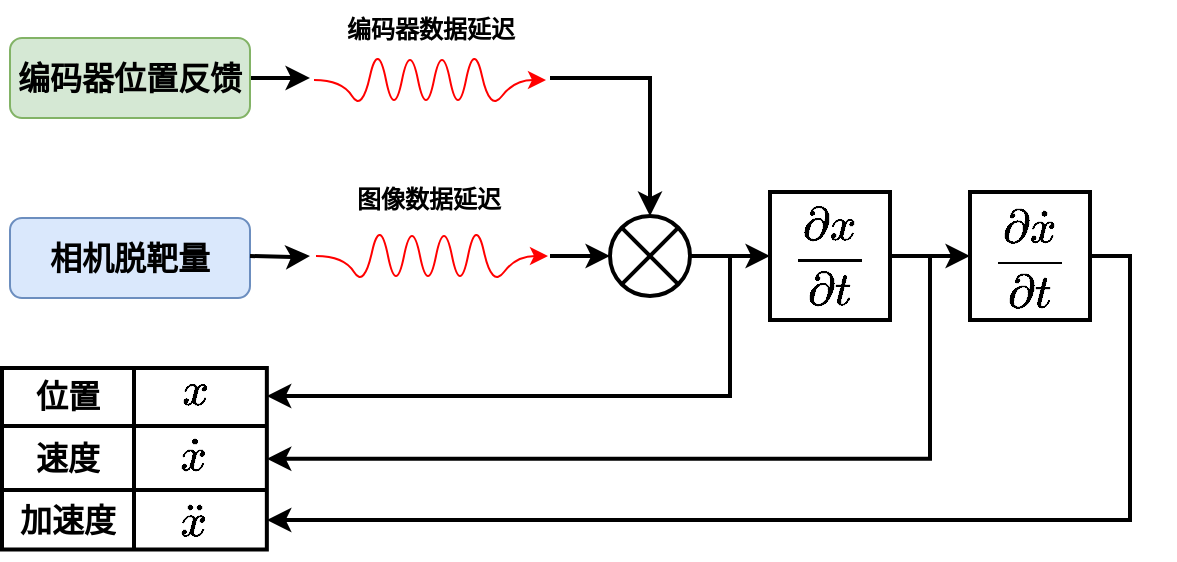 <mxfile version="20.2.7" type="github" pages="2">
  <diagram id="kPWaynz6aoJH5VI-K3gA" name="第 1 页">
    <mxGraphModel dx="833" dy="575" grid="1" gridSize="5" guides="1" tooltips="1" connect="1" arrows="1" fold="1" page="1" pageScale="1" pageWidth="1169" pageHeight="827" math="1" shadow="0">
      <root>
        <mxCell id="0" />
        <mxCell id="1" parent="0" />
        <mxCell id="ETjB2wZACqDURuIevtS6-14" value="" style="verticalLabelPosition=bottom;verticalAlign=top;html=1;shape=mxgraph.flowchart.or;strokeColor=default;strokeWidth=2;" vertex="1" parent="1">
          <mxGeometry x="440" y="244" width="40" height="40" as="geometry" />
        </mxCell>
        <mxCell id="ETjB2wZACqDURuIevtS6-5" value="" style="edgeStyle=orthogonalEdgeStyle;rounded=0;orthogonalLoop=1;jettySize=auto;html=1;strokeWidth=2;exitX=1;exitY=0.5;exitDx=0;exitDy=0;" edge="1" parent="1" source="ETjB2wZACqDURuIevtS6-1">
          <mxGeometry relative="1" as="geometry">
            <mxPoint x="290" y="175" as="targetPoint" />
            <Array as="points">
              <mxPoint x="275" y="175" />
              <mxPoint x="275" y="175" />
            </Array>
          </mxGeometry>
        </mxCell>
        <mxCell id="ETjB2wZACqDURuIevtS6-1" value="编码器位置反馈" style="rounded=1;whiteSpace=wrap;html=1;fillColor=#d5e8d4;strokeColor=#82b366;fontStyle=1;fontSize=16;" vertex="1" parent="1">
          <mxGeometry x="140" y="155" width="120" height="40" as="geometry" />
        </mxCell>
        <mxCell id="ETjB2wZACqDURuIevtS6-3" value="相机脱靶量" style="rounded=1;whiteSpace=wrap;html=1;fillColor=#dae8fc;strokeColor=#6c8ebf;fontStyle=1;fontSize=16;" vertex="1" parent="1">
          <mxGeometry x="140" y="245" width="120" height="40" as="geometry" />
        </mxCell>
        <mxCell id="ETjB2wZACqDURuIevtS6-13" style="edgeStyle=orthogonalEdgeStyle;rounded=0;orthogonalLoop=1;jettySize=auto;html=1;exitX=1;exitY=0.5;exitDx=0;exitDy=0;entryX=0.5;entryY=0;entryDx=0;entryDy=0;entryPerimeter=0;strokeWidth=2;" edge="1" parent="1" source="ETjB2wZACqDURuIevtS6-4" target="ETjB2wZACqDURuIevtS6-14">
          <mxGeometry relative="1" as="geometry">
            <mxPoint x="487" y="250" as="targetPoint" />
          </mxGeometry>
        </mxCell>
        <mxCell id="ETjB2wZACqDURuIevtS6-4" value="" style="rounded=1;whiteSpace=wrap;html=1;strokeColor=none;" vertex="1" parent="1">
          <mxGeometry x="290" y="145" width="120" height="60" as="geometry" />
        </mxCell>
        <mxCell id="ETjB2wZACqDURuIevtS6-8" value="" style="curved=1;endArrow=classic;html=1;rounded=0;strokeColor=#FF0000;" edge="1" parent="1">
          <mxGeometry width="50" height="50" relative="1" as="geometry">
            <mxPoint x="292" y="176" as="sourcePoint" />
            <mxPoint x="408" y="176" as="targetPoint" />
            <Array as="points">
              <mxPoint x="306" y="176" />
              <mxPoint x="316" y="192" />
              <mxPoint x="324" y="156" />
              <mxPoint x="332" y="196" />
              <mxPoint x="340" y="156" />
              <mxPoint x="348" y="196" />
              <mxPoint x="356" y="156" />
              <mxPoint x="364" y="196" />
              <mxPoint x="372" y="156" />
              <mxPoint x="380" y="192" />
              <mxPoint x="392" y="176" />
            </Array>
          </mxGeometry>
        </mxCell>
        <mxCell id="ETjB2wZACqDURuIevtS6-10" value="" style="edgeStyle=orthogonalEdgeStyle;rounded=0;orthogonalLoop=1;jettySize=auto;html=1;strokeWidth=2;" edge="1" parent="1" target="ETjB2wZACqDURuIevtS6-11">
          <mxGeometry relative="1" as="geometry">
            <mxPoint x="260" y="264" as="sourcePoint" />
          </mxGeometry>
        </mxCell>
        <mxCell id="ETjB2wZACqDURuIevtS6-17" style="edgeStyle=orthogonalEdgeStyle;rounded=0;orthogonalLoop=1;jettySize=auto;html=1;exitX=1;exitY=0.5;exitDx=0;exitDy=0;entryX=0;entryY=0.5;entryDx=0;entryDy=0;entryPerimeter=0;strokeWidth=2;" edge="1" parent="1" source="ETjB2wZACqDURuIevtS6-11" target="ETjB2wZACqDURuIevtS6-14">
          <mxGeometry relative="1" as="geometry" />
        </mxCell>
        <mxCell id="ETjB2wZACqDURuIevtS6-11" value="" style="rounded=1;whiteSpace=wrap;html=1;strokeColor=none;" vertex="1" parent="1">
          <mxGeometry x="290" y="234" width="120" height="60" as="geometry" />
        </mxCell>
        <mxCell id="ETjB2wZACqDURuIevtS6-9" value="" style="curved=1;endArrow=classic;html=1;rounded=0;strokeColor=#FF0000;" edge="1" parent="1">
          <mxGeometry width="50" height="50" relative="1" as="geometry">
            <mxPoint x="293.0" y="264" as="sourcePoint" />
            <mxPoint x="409" y="264" as="targetPoint" />
            <Array as="points">
              <mxPoint x="307" y="264" />
              <mxPoint x="317" y="280" />
              <mxPoint x="325" y="244" />
              <mxPoint x="333" y="284" />
              <mxPoint x="341" y="244" />
              <mxPoint x="349" y="284" />
              <mxPoint x="357" y="244" />
              <mxPoint x="365" y="284" />
              <mxPoint x="373" y="244" />
              <mxPoint x="381" y="280" />
              <mxPoint x="393" y="264" />
            </Array>
          </mxGeometry>
        </mxCell>
        <mxCell id="ETjB2wZACqDURuIevtS6-23" value="" style="edgeStyle=orthogonalEdgeStyle;rounded=0;orthogonalLoop=1;jettySize=auto;html=1;fontFamily=微软雅黑;strokeWidth=2;" edge="1" parent="1" source="ETjB2wZACqDURuIevtS6-14" target="ETjB2wZACqDURuIevtS6-22">
          <mxGeometry relative="1" as="geometry" />
        </mxCell>
        <mxCell id="ETjB2wZACqDURuIevtS6-60" style="edgeStyle=orthogonalEdgeStyle;rounded=0;orthogonalLoop=1;jettySize=auto;html=1;exitX=1;exitY=0.5;exitDx=0;exitDy=0;exitPerimeter=0;entryX=1;entryY=0.5;entryDx=0;entryDy=0;fontFamily=微软雅黑;fontSize=23;strokeWidth=2;" edge="1" parent="1" source="ETjB2wZACqDURuIevtS6-14" target="ETjB2wZACqDURuIevtS6-25">
          <mxGeometry relative="1" as="geometry">
            <Array as="points">
              <mxPoint x="500" y="264" />
              <mxPoint x="500" y="334" />
              <mxPoint x="268" y="334" />
            </Array>
          </mxGeometry>
        </mxCell>
        <mxCell id="ETjB2wZACqDURuIevtS6-19" value="编码器数据延迟" style="text;html=1;resizable=0;autosize=1;align=center;verticalAlign=middle;points=[];fillColor=none;strokeColor=none;rounded=0;fontFamily=微软雅黑;fontStyle=1" vertex="1" parent="1">
          <mxGeometry x="297.5" y="136" width="105" height="30" as="geometry" />
        </mxCell>
        <mxCell id="ETjB2wZACqDURuIevtS6-21" value="图像数据延迟" style="text;html=1;resizable=0;autosize=1;align=center;verticalAlign=middle;points=[];fillColor=none;strokeColor=none;rounded=0;fontFamily=微软雅黑;fontStyle=1" vertex="1" parent="1">
          <mxGeometry x="301" y="221" width="95" height="30" as="geometry" />
        </mxCell>
        <mxCell id="ETjB2wZACqDURuIevtS6-43" value="" style="edgeStyle=orthogonalEdgeStyle;rounded=0;orthogonalLoop=1;jettySize=auto;html=1;fontFamily=微软雅黑;fontSize=23;strokeWidth=2;" edge="1" parent="1" source="ETjB2wZACqDURuIevtS6-22" target="ETjB2wZACqDURuIevtS6-42">
          <mxGeometry relative="1" as="geometry" />
        </mxCell>
        <mxCell id="ETjB2wZACqDURuIevtS6-61" style="edgeStyle=orthogonalEdgeStyle;rounded=0;orthogonalLoop=1;jettySize=auto;html=1;exitX=1;exitY=0.5;exitDx=0;exitDy=0;fontFamily=微软雅黑;fontSize=23;strokeWidth=2;entryX=1;entryY=0.5;entryDx=0;entryDy=0;" edge="1" parent="1" source="ETjB2wZACqDURuIevtS6-22" target="ETjB2wZACqDURuIevtS6-24">
          <mxGeometry relative="1" as="geometry">
            <mxPoint x="310" y="360" as="targetPoint" />
            <Array as="points">
              <mxPoint x="600" y="264" />
              <mxPoint x="600" y="365" />
            </Array>
          </mxGeometry>
        </mxCell>
        <mxCell id="ETjB2wZACqDURuIevtS6-22" value="\[\frac{{\partial x}}{{\partial t}}\]" style="whiteSpace=wrap;html=1;verticalAlign=middle;fontSize=23;fontFamily=Times New Roman;fontStyle=1;strokeWidth=2;" vertex="1" parent="1">
          <mxGeometry x="520" y="232" width="60" height="64" as="geometry" />
        </mxCell>
        <mxCell id="ETjB2wZACqDURuIevtS6-58" style="edgeStyle=orthogonalEdgeStyle;rounded=0;orthogonalLoop=1;jettySize=auto;html=1;exitX=1;exitY=0.5;exitDx=0;exitDy=0;fontFamily=微软雅黑;fontSize=23;strokeWidth=2;entryX=1;entryY=0.5;entryDx=0;entryDy=0;" edge="1" parent="1" source="ETjB2wZACqDURuIevtS6-42" target="ETjB2wZACqDURuIevtS6-33">
          <mxGeometry relative="1" as="geometry">
            <mxPoint x="365" y="470" as="targetPoint" />
          </mxGeometry>
        </mxCell>
        <mxCell id="ETjB2wZACqDURuIevtS6-42" value="\[\frac{{\partial \dot x}}{{\partial t}}\]" style="rounded=0;whiteSpace=wrap;html=1;fontSize=23;fontFamily=Times New Roman;fontStyle=1;strokeWidth=2;" vertex="1" parent="1">
          <mxGeometry x="620" y="232" width="60" height="64" as="geometry" />
        </mxCell>
        <mxCell id="ETjB2wZACqDURuIevtS6-63" value="" style="group;strokeWidth=1;strokeColor=none;" vertex="1" connectable="0" parent="1">
          <mxGeometry x="440" y="244" width="40" height="40" as="geometry" />
        </mxCell>
        <mxCell id="ETjB2wZACqDURuIevtS6-15" value="" style="shape=image;html=1;verticalAlign=top;verticalLabelPosition=bottom;labelBackgroundColor=#ffffff;imageAspect=0;aspect=fixed;image=https://cdn3.iconfinder.com/data/icons/user-interface-169/32/plus-128.png;strokeColor=default;" vertex="1" parent="ETjB2wZACqDURuIevtS6-63">
          <mxGeometry x="10" width="20" height="20" as="geometry" />
        </mxCell>
        <mxCell id="ETjB2wZACqDURuIevtS6-16" value="" style="shape=image;html=1;verticalAlign=top;verticalLabelPosition=bottom;labelBackgroundColor=#ffffff;imageAspect=0;aspect=fixed;image=https://cdn3.iconfinder.com/data/icons/user-interface-169/32/plus-128.png;strokeColor=default;" vertex="1" parent="ETjB2wZACqDURuIevtS6-63">
          <mxGeometry y="10" width="20" height="20" as="geometry" />
        </mxCell>
        <mxCell id="ETjB2wZACqDURuIevtS6-24" value="" style="shape=table;whiteSpace=wrap;startSize=0;container=1;collapsible=0;childLayout=tableLayout;fontFamily=微软雅黑;fontSize=16;strokeColor=default;html=1;strokeWidth=2;" vertex="1" parent="1">
          <mxGeometry x="136" y="319.995" width="132.427" height="90.728" as="geometry" />
        </mxCell>
        <mxCell id="ETjB2wZACqDURuIevtS6-25" value="" style="shape=tableRow;horizontal=0;startSize=0;swimlaneHead=0;swimlaneBody=0;top=0;left=0;bottom=0;right=0;collapsible=0;dropTarget=0;fillColor=none;points=[[0,0.5],[1,0.5]];portConstraint=eastwest;fontFamily=Times New Roman;fontSize=23;strokeColor=default;" vertex="1" parent="ETjB2wZACqDURuIevtS6-24">
          <mxGeometry width="132.427" height="29" as="geometry" />
        </mxCell>
        <mxCell id="ETjB2wZACqDURuIevtS6-26" value="位置" style="shape=partialRectangle;html=1;whiteSpace=wrap;connectable=0;fillColor=none;top=0;left=0;bottom=0;right=0;overflow=hidden;fontFamily=Times New Roman;fontSize=16;strokeColor=default;fontStyle=1" vertex="1" parent="ETjB2wZACqDURuIevtS6-25">
          <mxGeometry width="66" height="29" as="geometry">
            <mxRectangle width="66" height="29" as="alternateBounds" />
          </mxGeometry>
        </mxCell>
        <mxCell id="ETjB2wZACqDURuIevtS6-27" value="" style="shape=partialRectangle;html=1;whiteSpace=wrap;connectable=0;fillColor=none;top=0;left=0;bottom=0;right=0;overflow=hidden;fontFamily=Times New Roman;fontSize=16;strokeColor=default;verticalAlign=middle;labelPosition=center;verticalLabelPosition=middle;align=center;" vertex="1" parent="ETjB2wZACqDURuIevtS6-25">
          <mxGeometry x="66" width="66" height="29" as="geometry">
            <mxRectangle width="66" height="29" as="alternateBounds" />
          </mxGeometry>
        </mxCell>
        <mxCell id="ETjB2wZACqDURuIevtS6-29" value="" style="shape=tableRow;horizontal=0;startSize=0;swimlaneHead=0;swimlaneBody=0;top=0;left=0;bottom=0;right=0;collapsible=0;dropTarget=0;fillColor=none;points=[[0,0.5],[1,0.5]];portConstraint=eastwest;fontFamily=Times New Roman;fontSize=23;strokeColor=default;" vertex="1" parent="ETjB2wZACqDURuIevtS6-24">
          <mxGeometry y="29" width="132.427" height="32" as="geometry" />
        </mxCell>
        <mxCell id="ETjB2wZACqDURuIevtS6-30" value="&lt;b&gt;速度&lt;/b&gt;" style="shape=partialRectangle;html=1;whiteSpace=wrap;connectable=0;fillColor=none;top=0;left=0;bottom=0;right=0;overflow=hidden;fontFamily=Times New Roman;fontSize=16;strokeColor=default;" vertex="1" parent="ETjB2wZACqDURuIevtS6-29">
          <mxGeometry width="66" height="32" as="geometry">
            <mxRectangle width="66" height="32" as="alternateBounds" />
          </mxGeometry>
        </mxCell>
        <mxCell id="ETjB2wZACqDURuIevtS6-31" value="" style="shape=partialRectangle;html=1;whiteSpace=wrap;connectable=0;fillColor=none;top=0;left=0;bottom=0;right=0;overflow=hidden;fontFamily=Times New Roman;fontSize=23;strokeColor=default;" vertex="1" parent="ETjB2wZACqDURuIevtS6-29">
          <mxGeometry x="66" width="66" height="32" as="geometry">
            <mxRectangle width="66" height="32" as="alternateBounds" />
          </mxGeometry>
        </mxCell>
        <mxCell id="ETjB2wZACqDURuIevtS6-33" value="" style="shape=tableRow;horizontal=0;startSize=0;swimlaneHead=0;swimlaneBody=0;top=0;left=0;bottom=0;right=0;collapsible=0;dropTarget=0;fillColor=none;points=[[0,0.5],[1,0.5]];portConstraint=eastwest;fontFamily=Times New Roman;fontSize=23;strokeColor=default;" vertex="1" parent="ETjB2wZACqDURuIevtS6-24">
          <mxGeometry y="61" width="132.427" height="30" as="geometry" />
        </mxCell>
        <mxCell id="ETjB2wZACqDURuIevtS6-34" value="&lt;b&gt;加速度&lt;/b&gt;" style="shape=partialRectangle;html=1;whiteSpace=wrap;connectable=0;fillColor=none;top=0;left=0;bottom=0;right=0;overflow=hidden;fontFamily=Times New Roman;fontSize=16;strokeColor=default;" vertex="1" parent="ETjB2wZACqDURuIevtS6-33">
          <mxGeometry width="66" height="30" as="geometry">
            <mxRectangle width="66" height="30" as="alternateBounds" />
          </mxGeometry>
        </mxCell>
        <mxCell id="ETjB2wZACqDURuIevtS6-35" value="" style="shape=partialRectangle;html=1;whiteSpace=wrap;connectable=0;fillColor=none;top=0;left=0;bottom=0;right=0;overflow=hidden;fontFamily=Times New Roman;fontSize=23;strokeColor=default;" vertex="1" parent="ETjB2wZACqDURuIevtS6-33">
          <mxGeometry x="66" width="66" height="30" as="geometry">
            <mxRectangle width="66" height="30" as="alternateBounds" />
          </mxGeometry>
        </mxCell>
        <mxCell id="ETjB2wZACqDURuIevtS6-41" value="&lt;span style=&quot;font-family: &amp;quot;Times New Roman&amp;quot;;&quot;&gt;\[\ddot x\]&lt;/span&gt;" style="text;html=1;resizable=0;autosize=1;align=center;verticalAlign=middle;points=[];fillColor=none;strokeColor=none;rounded=0;fontFamily=微软雅黑;fontSize=23;" vertex="1" parent="1">
          <mxGeometry x="175" y="375" width="112" height="41" as="geometry" />
        </mxCell>
        <mxCell id="ETjB2wZACqDURuIevtS6-51" value="&lt;span style=&quot;font-family: &amp;quot;Times New Roman&amp;quot;; font-size: 23px;&quot;&gt;\[\dot x\]&lt;/span&gt;" style="text;html=1;resizable=0;autosize=1;align=center;verticalAlign=middle;points=[];fillColor=none;strokeColor=none;rounded=0;fontFamily=微软雅黑;fontSize=16;" vertex="1" parent="1">
          <mxGeometry x="181" y="343" width="100" height="41" as="geometry" />
        </mxCell>
        <mxCell id="ETjB2wZACqDURuIevtS6-52" value="&lt;span style=&quot;font-family: &amp;quot;Times New Roman&amp;quot;;&quot;&gt;&lt;font style=&quot;font-size: 23px;&quot;&gt;\[x\]&lt;/font&gt;&lt;/span&gt;" style="text;html=1;resizable=0;autosize=1;align=center;verticalAlign=middle;points=[];fillColor=none;strokeColor=none;rounded=0;fontFamily=微软雅黑;fontSize=16;" vertex="1" parent="1">
          <mxGeometry x="202" y="310" width="59" height="41" as="geometry" />
        </mxCell>
      </root>
    </mxGraphModel>
  </diagram>
  <diagram id="sKNVliwVskS0EIgR3bHg" name="第 2 页">
    <mxGraphModel dx="2120" dy="1385" grid="1" gridSize="5" guides="1" tooltips="1" connect="1" arrows="1" fold="1" page="1" pageScale="1" pageWidth="1654" pageHeight="1169" math="1" shadow="0">
      <root>
        <mxCell id="0" />
        <mxCell id="1" parent="0" />
        <mxCell id="y6r5eY_ZjJ58mcowF_fd-1" value="" style="edgeStyle=orthogonalEdgeStyle;rounded=0;orthogonalLoop=1;jettySize=auto;html=1;fontFamily=Times New Roman;fontSize=23;strokeColor=#000000;strokeWidth=2;" edge="1" parent="1" source="y6r5eY_ZjJ58mcowF_fd-4" target="y6r5eY_ZjJ58mcowF_fd-6">
          <mxGeometry relative="1" as="geometry" />
        </mxCell>
        <mxCell id="y6r5eY_ZjJ58mcowF_fd-2" style="edgeStyle=orthogonalEdgeStyle;rounded=0;orthogonalLoop=1;jettySize=auto;html=1;exitX=0.5;exitY=1;exitDx=0;exitDy=0;entryX=1;entryY=0.5;entryDx=0;entryDy=0;fontFamily=Times New Roman;fontSize=23;strokeColor=#000000;strokeWidth=2;startArrow=classic;startFill=1;endArrow=none;endFill=0;" edge="1" parent="1" source="y6r5eY_ZjJ58mcowF_fd-4" target="y6r5eY_ZjJ58mcowF_fd-17">
          <mxGeometry relative="1" as="geometry">
            <Array as="points">
              <mxPoint x="335" y="410" />
              <mxPoint x="1355" y="410" />
              <mxPoint x="1355" y="310" />
            </Array>
          </mxGeometry>
        </mxCell>
        <mxCell id="y6r5eY_ZjJ58mcowF_fd-3" style="edgeStyle=orthogonalEdgeStyle;rounded=0;orthogonalLoop=1;jettySize=auto;html=1;exitX=0.5;exitY=0;exitDx=0;exitDy=0;fontFamily=Times New Roman;fontSize=23;startArrow=none;startFill=0;endArrow=classic;endFill=1;strokeColor=#000000;strokeWidth=2;entryX=0.25;entryY=0;entryDx=0;entryDy=0;" edge="1" parent="1" source="y6r5eY_ZjJ58mcowF_fd-4" target="y6r5eY_ZjJ58mcowF_fd-22">
          <mxGeometry relative="1" as="geometry">
            <mxPoint x="485" y="135" as="targetPoint" />
            <Array as="points">
              <mxPoint x="304" y="280" />
              <mxPoint x="304" y="110" />
              <mxPoint x="483" y="110" />
            </Array>
          </mxGeometry>
        </mxCell>
        <mxCell id="y6r5eY_ZjJ58mcowF_fd-4" value="系统延迟" style="rounded=0;whiteSpace=wrap;html=1;fontFamily=Times New Roman;fontSize=23;strokeColor=#b85450;strokeWidth=2;fillColor=#f8cecc;" vertex="1" parent="1">
          <mxGeometry x="275" y="280" width="120" height="60" as="geometry" />
        </mxCell>
        <mxCell id="y6r5eY_ZjJ58mcowF_fd-5" value="" style="edgeStyle=orthogonalEdgeStyle;rounded=0;orthogonalLoop=1;jettySize=auto;html=1;fontFamily=Times New Roman;fontSize=23;strokeColor=#000000;strokeWidth=2;" edge="1" parent="1" source="y6r5eY_ZjJ58mcowF_fd-6" target="y6r5eY_ZjJ58mcowF_fd-15">
          <mxGeometry relative="1" as="geometry" />
        </mxCell>
        <mxCell id="y6r5eY_ZjJ58mcowF_fd-6" value="基于CA模型的Kalman滤波器" style="rounded=0;whiteSpace=wrap;html=1;fontFamily=Times New Roman;fontSize=23;strokeColor=#6c8ebf;strokeWidth=2;fillColor=#dae8fc;" vertex="1" parent="1">
          <mxGeometry x="436" y="270" width="159" height="80" as="geometry" />
        </mxCell>
        <mxCell id="y6r5eY_ZjJ58mcowF_fd-7" value="\[{G_p}(s)\]" style="rounded=1;whiteSpace=wrap;html=1;fontFamily=Times New Roman;fontSize=23;strokeColor=default;strokeWidth=2;" vertex="1" parent="1">
          <mxGeometry x="795" y="280" width="100" height="60" as="geometry" />
        </mxCell>
        <mxCell id="y6r5eY_ZjJ58mcowF_fd-8" value="" style="edgeStyle=orthogonalEdgeStyle;rounded=0;orthogonalLoop=1;jettySize=auto;html=1;fontFamily=Times New Roman;fontSize=23;strokeColor=#000000;strokeWidth=2;" edge="1" parent="1" source="y6r5eY_ZjJ58mcowF_fd-10" target="y6r5eY_ZjJ58mcowF_fd-12">
          <mxGeometry relative="1" as="geometry" />
        </mxCell>
        <mxCell id="y6r5eY_ZjJ58mcowF_fd-9" style="edgeStyle=orthogonalEdgeStyle;rounded=0;orthogonalLoop=1;jettySize=auto;html=1;exitX=0;exitY=0.5;exitDx=0;exitDy=0;entryX=1;entryY=0.5;entryDx=0;entryDy=0;entryPerimeter=0;fontFamily=Times New Roman;fontSize=23;startArrow=classic;startFill=1;endArrow=none;endFill=0;strokeColor=#000000;strokeWidth=2;" edge="1" parent="1" source="y6r5eY_ZjJ58mcowF_fd-10" target="y6r5eY_ZjJ58mcowF_fd-26">
          <mxGeometry relative="1" as="geometry" />
        </mxCell>
        <mxCell id="y6r5eY_ZjJ58mcowF_fd-10" value="\[{G_v}(s)\]" style="rounded=1;whiteSpace=wrap;html=1;fontFamily=Times New Roman;fontSize=23;strokeColor=default;strokeWidth=2;" vertex="1" parent="1">
          <mxGeometry x="1005" y="280" width="95" height="60" as="geometry" />
        </mxCell>
        <mxCell id="y6r5eY_ZjJ58mcowF_fd-11" style="edgeStyle=orthogonalEdgeStyle;rounded=0;orthogonalLoop=1;jettySize=auto;html=1;exitX=1;exitY=0.5;exitDx=0;exitDy=0;entryX=0;entryY=0.5;entryDx=0;entryDy=0;fontFamily=Times New Roman;fontSize=23;strokeColor=#000000;strokeWidth=2;" edge="1" parent="1" source="y6r5eY_ZjJ58mcowF_fd-12" target="y6r5eY_ZjJ58mcowF_fd-17">
          <mxGeometry relative="1" as="geometry" />
        </mxCell>
        <mxCell id="y6r5eY_ZjJ58mcowF_fd-12" value="\[{C_v}(s)\]" style="rounded=1;whiteSpace=wrap;html=1;fontFamily=Times New Roman;fontSize=23;strokeColor=default;strokeWidth=2;" vertex="1" parent="1">
          <mxGeometry x="1140" y="280" width="95" height="60" as="geometry" />
        </mxCell>
        <mxCell id="y6r5eY_ZjJ58mcowF_fd-13" style="edgeStyle=orthogonalEdgeStyle;rounded=0;orthogonalLoop=1;jettySize=auto;html=1;exitX=1;exitY=0.5;exitDx=0;exitDy=0;entryX=0;entryY=0.5;entryDx=0;entryDy=0;fontFamily=Times New Roman;fontSize=23;strokeColor=#000000;strokeWidth=2;startArrow=none;" edge="1" parent="1" source="y6r5eY_ZjJ58mcowF_fd-15" target="y6r5eY_ZjJ58mcowF_fd-7">
          <mxGeometry relative="1" as="geometry">
            <mxPoint x="752" y="308" as="sourcePoint" />
            <mxPoint x="828" y="308" as="targetPoint" />
          </mxGeometry>
        </mxCell>
        <mxCell id="y6r5eY_ZjJ58mcowF_fd-14" value="" style="edgeStyle=orthogonalEdgeStyle;rounded=0;orthogonalLoop=1;jettySize=auto;html=1;fontFamily=Times New Roman;fontSize=23;strokeColor=#000000;strokeWidth=2;exitX=1;exitY=0.5;exitDx=0;exitDy=0;entryX=0;entryY=0.5;entryDx=0;entryDy=0;entryPerimeter=0;" edge="1" parent="1" source="y6r5eY_ZjJ58mcowF_fd-7" target="y6r5eY_ZjJ58mcowF_fd-26">
          <mxGeometry relative="1" as="geometry">
            <mxPoint x="885" y="350.5" as="sourcePoint" />
            <mxPoint x="939" y="307" as="targetPoint" />
            <Array as="points">
              <mxPoint x="924" y="310" />
            </Array>
          </mxGeometry>
        </mxCell>
        <mxCell id="y6r5eY_ZjJ58mcowF_fd-15" value="LSM拟合" style="rounded=0;whiteSpace=wrap;html=1;fontFamily=Times New Roman;fontSize=23;strokeColor=default;strokeWidth=2;" vertex="1" parent="1">
          <mxGeometry x="635" y="280" width="120" height="60" as="geometry" />
        </mxCell>
        <mxCell id="y6r5eY_ZjJ58mcowF_fd-16" style="edgeStyle=orthogonalEdgeStyle;rounded=0;orthogonalLoop=1;jettySize=auto;html=1;exitX=1;exitY=0.5;exitDx=0;exitDy=0;fontFamily=Times New Roman;fontSize=23;strokeColor=#000000;strokeWidth=2;entryX=0;entryY=0.5;entryDx=0;entryDy=0;" edge="1" parent="1" source="y6r5eY_ZjJ58mcowF_fd-17" target="y6r5eY_ZjJ58mcowF_fd-30">
          <mxGeometry relative="1" as="geometry">
            <mxPoint x="1407" y="308" as="targetPoint" />
          </mxGeometry>
        </mxCell>
        <mxCell id="y6r5eY_ZjJ58mcowF_fd-17" value="\[\frac{1}{S}\]" style="rounded=0;whiteSpace=wrap;html=1;fontFamily=Times New Roman;fontSize=23;strokeColor=default;strokeWidth=2;" vertex="1" parent="1">
          <mxGeometry x="1275" y="280" width="60" height="60" as="geometry" />
        </mxCell>
        <mxCell id="y6r5eY_ZjJ58mcowF_fd-18" style="edgeStyle=orthogonalEdgeStyle;rounded=0;orthogonalLoop=1;jettySize=auto;html=1;exitX=1;exitY=0.5;exitDx=0;exitDy=0;entryX=0;entryY=0.5;entryDx=0;entryDy=0;fontFamily=Times New Roman;fontSize=23;strokeColor=#000000;strokeWidth=2;" edge="1" parent="1" source="y6r5eY_ZjJ58mcowF_fd-19" target="y6r5eY_ZjJ58mcowF_fd-4">
          <mxGeometry relative="1" as="geometry" />
        </mxCell>
        <mxCell id="y6r5eY_ZjJ58mcowF_fd-19" value="目标运动指令" style="rounded=1;whiteSpace=wrap;html=1;fontFamily=Times New Roman;fontSize=23;strokeColor=#82b366;strokeWidth=2;fillColor=#d5e8d4;" vertex="1" parent="1">
          <mxGeometry x="75" y="280" width="155" height="60" as="geometry" />
        </mxCell>
        <mxCell id="y6r5eY_ZjJ58mcowF_fd-20" style="edgeStyle=orthogonalEdgeStyle;rounded=0;orthogonalLoop=1;jettySize=auto;html=1;exitX=0.5;exitY=1;exitDx=0;exitDy=0;entryX=0.5;entryY=0;entryDx=0;entryDy=0;fontFamily=Times New Roman;fontSize=23;startArrow=none;startFill=0;endArrow=classic;endFill=1;strokeColor=#000000;strokeWidth=2;" edge="1" parent="1" source="y6r5eY_ZjJ58mcowF_fd-22" target="y6r5eY_ZjJ58mcowF_fd-6">
          <mxGeometry relative="1" as="geometry" />
        </mxCell>
        <mxCell id="y6r5eY_ZjJ58mcowF_fd-21" style="edgeStyle=orthogonalEdgeStyle;rounded=0;orthogonalLoop=1;jettySize=auto;html=1;exitX=0.75;exitY=0;exitDx=0;exitDy=0;entryX=0;entryY=0.5;entryDx=0;entryDy=0;fontFamily=Times New Roman;fontSize=23;startArrow=classic;startFill=1;endArrow=none;endFill=0;strokeColor=#000000;strokeWidth=2;" edge="1" parent="1" source="y6r5eY_ZjJ58mcowF_fd-22" target="y6r5eY_ZjJ58mcowF_fd-24">
          <mxGeometry relative="1" as="geometry" />
        </mxCell>
        <mxCell id="y6r5eY_ZjJ58mcowF_fd-22" value="传感器数据&lt;br&gt;融合策略" style="rounded=0;whiteSpace=wrap;html=1;fontFamily=Times New Roman;fontSize=23;strokeColor=#d6b656;strokeWidth=2;fillColor=#fff2cc;" vertex="1" parent="1">
          <mxGeometry x="450.5" y="158" width="130" height="72" as="geometry" />
        </mxCell>
        <mxCell id="y6r5eY_ZjJ58mcowF_fd-23" style="edgeStyle=orthogonalEdgeStyle;rounded=0;orthogonalLoop=1;jettySize=auto;html=1;exitX=1;exitY=0.5;exitDx=0;exitDy=0;entryX=1;entryY=0.5;entryDx=0;entryDy=0;fontFamily=Times New Roman;fontSize=23;startArrow=classic;startFill=1;endArrow=none;endFill=0;strokeColor=#000000;strokeWidth=2;" edge="1" parent="1" source="y6r5eY_ZjJ58mcowF_fd-24" target="y6r5eY_ZjJ58mcowF_fd-17">
          <mxGeometry relative="1" as="geometry" />
        </mxCell>
        <mxCell id="y6r5eY_ZjJ58mcowF_fd-24" value="系统测量估计延迟" style="rounded=0;whiteSpace=wrap;html=1;fontFamily=Times New Roman;fontSize=23;strokeColor=#b85450;strokeWidth=2;fillColor=#f8cecc;" vertex="1" parent="1">
          <mxGeometry x="863" y="80" width="208" height="60" as="geometry" />
        </mxCell>
        <mxCell id="y6r5eY_ZjJ58mcowF_fd-25" style="edgeStyle=orthogonalEdgeStyle;rounded=0;orthogonalLoop=1;jettySize=auto;html=1;fontFamily=Times New Roman;fontSize=23;startArrow=classic;startFill=1;endArrow=none;endFill=0;strokeColor=#000000;strokeWidth=2;entryX=1;entryY=0.5;entryDx=0;entryDy=0;exitX=0.5;exitY=1;exitDx=0;exitDy=0;exitPerimeter=0;" edge="1" parent="1" source="y6r5eY_ZjJ58mcowF_fd-26" target="y6r5eY_ZjJ58mcowF_fd-12">
          <mxGeometry relative="1" as="geometry">
            <mxPoint x="935" y="335" as="sourcePoint" />
            <mxPoint x="1234" y="308" as="targetPoint" />
            <Array as="points">
              <mxPoint x="955" y="377" />
              <mxPoint x="1255" y="377" />
              <mxPoint x="1255" y="310" />
            </Array>
          </mxGeometry>
        </mxCell>
        <mxCell id="y6r5eY_ZjJ58mcowF_fd-26" value="" style="verticalLabelPosition=bottom;verticalAlign=top;html=1;shape=mxgraph.flowchart.or;strokeColor=default;fontFamily=Times New Roman;sketch=0;shadow=0;strokeWidth=2;" vertex="1" parent="1">
          <mxGeometry x="935" y="290" width="40" height="40" as="geometry" />
        </mxCell>
        <mxCell id="y6r5eY_ZjJ58mcowF_fd-27" style="edgeStyle=orthogonalEdgeStyle;rounded=0;orthogonalLoop=1;jettySize=auto;html=1;entryX=1;entryY=0.5;entryDx=0;entryDy=0;fontFamily=Times New Roman;fontSize=23;startArrow=classic;startFill=1;endArrow=none;endFill=0;strokeColor=#000000;strokeWidth=2;exitX=0.5;exitY=0;exitDx=0;exitDy=0;exitPerimeter=0;" edge="1" parent="1" source="y6r5eY_ZjJ58mcowF_fd-26" target="y6r5eY_ZjJ58mcowF_fd-6">
          <mxGeometry relative="1" as="geometry">
            <mxPoint x="940" y="285" as="sourcePoint" />
            <Array as="points">
              <mxPoint x="955" y="230" />
              <mxPoint x="615" y="230" />
              <mxPoint x="615" y="310" />
            </Array>
          </mxGeometry>
        </mxCell>
        <mxCell id="y6r5eY_ZjJ58mcowF_fd-28" value="" style="shape=image;html=1;verticalAlign=top;verticalLabelPosition=bottom;labelBackgroundColor=#ffffff;imageAspect=0;aspect=fixed;image=https://cdn3.iconfinder.com/data/icons/user-interface-169/32/plus-128.png;strokeColor=default;fontFamily=Times New Roman;" vertex="1" parent="1">
          <mxGeometry x="945" y="290" width="20" height="20" as="geometry" />
        </mxCell>
        <mxCell id="y6r5eY_ZjJ58mcowF_fd-29" value="" style="shape=image;html=1;verticalAlign=top;verticalLabelPosition=bottom;labelBackgroundColor=#ffffff;imageAspect=0;aspect=fixed;image=https://cdn3.iconfinder.com/data/icons/geosm-e-commerce/48/substract-128.png;rounded=0;fontFamily=Times New Roman;fontSize=23;strokeColor=default;strokeWidth=2;" vertex="1" parent="1">
          <mxGeometry x="945" y="310" width="20" height="20" as="geometry" />
        </mxCell>
        <mxCell id="y6r5eY_ZjJ58mcowF_fd-30" value="目标运动指令" style="rounded=1;whiteSpace=wrap;html=1;fontFamily=Times New Roman;fontSize=23;strokeColor=#82b366;strokeWidth=2;fillColor=#d5e8d4;" vertex="1" parent="1">
          <mxGeometry x="1400" y="280" width="155" height="60" as="geometry" />
        </mxCell>
      </root>
    </mxGraphModel>
  </diagram>
</mxfile>
